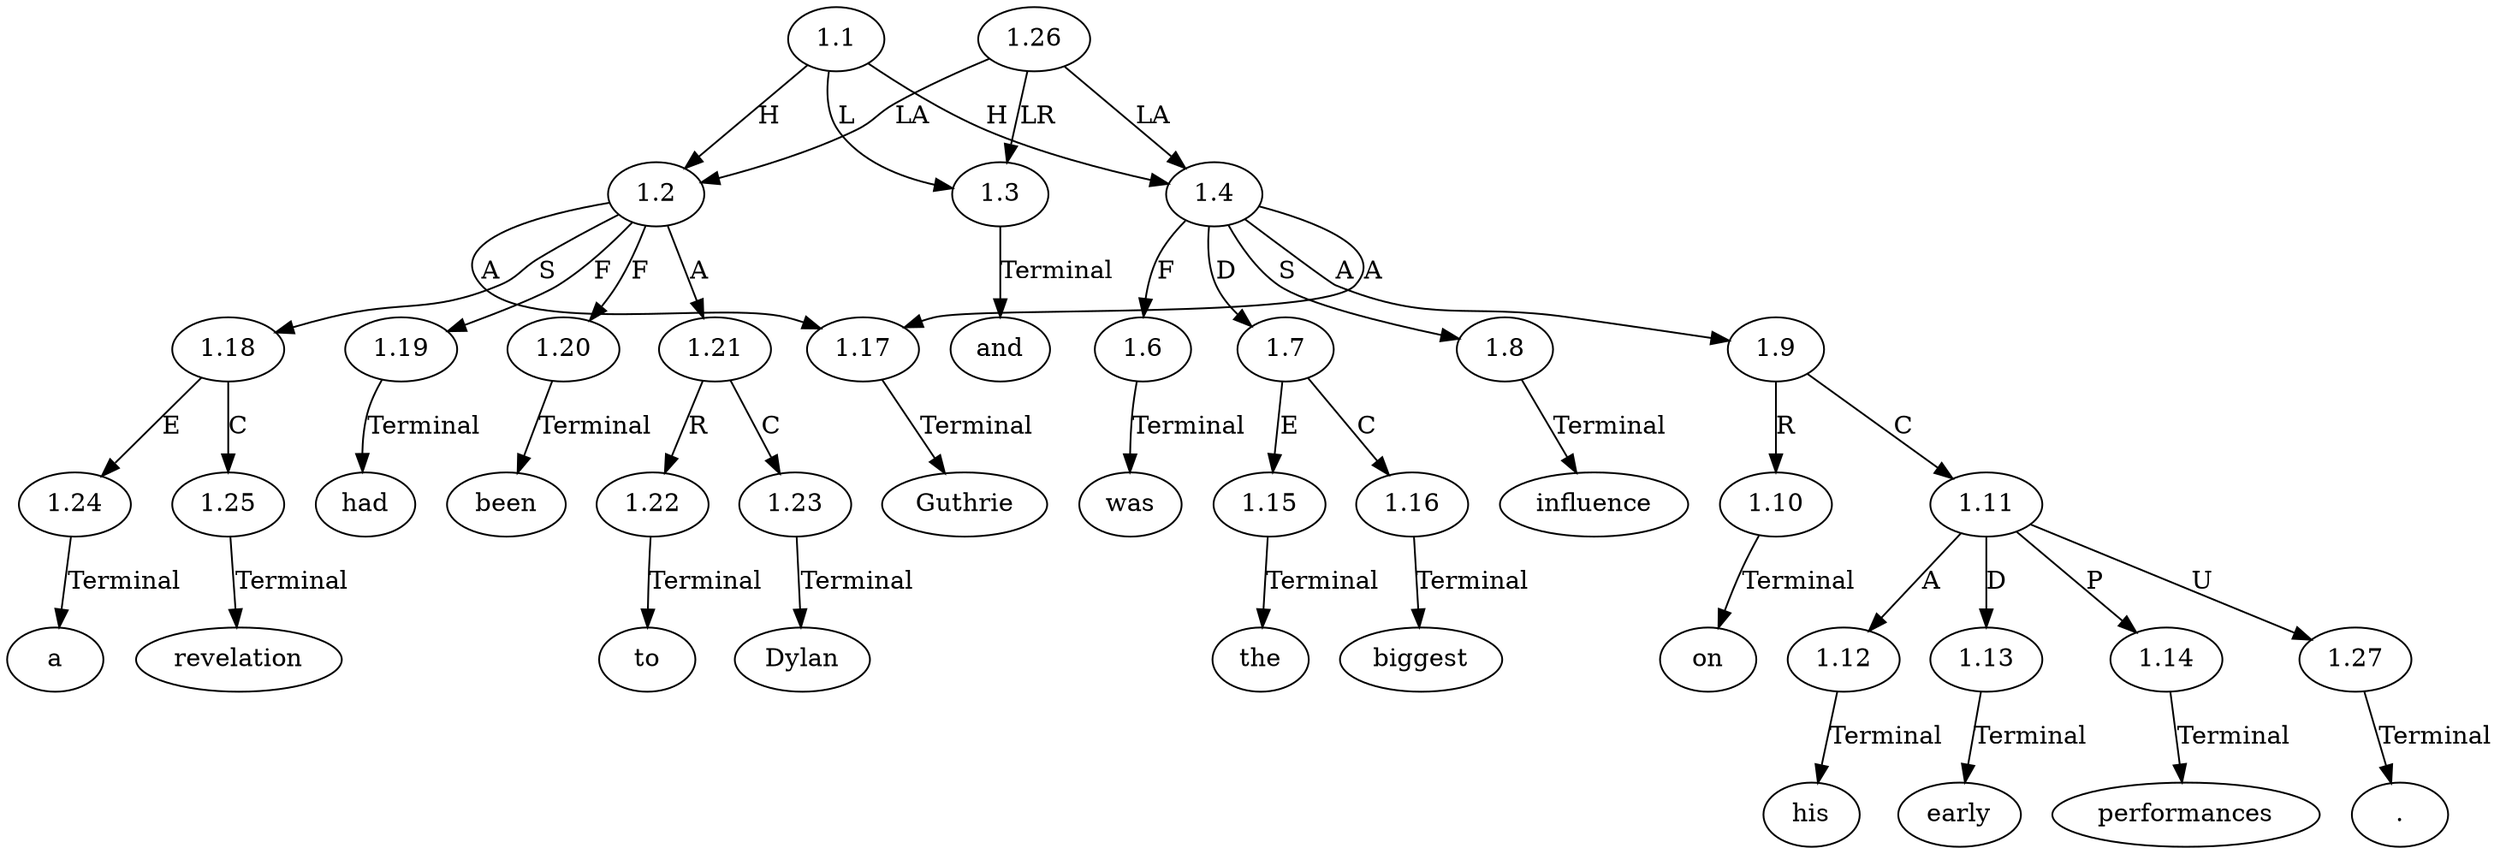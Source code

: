 // Graph
digraph {
	0.1 [label=Guthrie ordering=out]
	0.10 [label=the ordering=out]
	0.11 [label=biggest ordering=out]
	0.12 [label=influence ordering=out]
	0.13 [label=on ordering=out]
	0.14 [label=his ordering=out]
	0.15 [label=early ordering=out]
	0.16 [label=performances ordering=out]
	0.17 [label="." ordering=out]
	0.2 [label=had ordering=out]
	0.3 [label=been ordering=out]
	0.4 [label=a ordering=out]
	0.5 [label=revelation ordering=out]
	0.6 [label=to ordering=out]
	0.7 [label=Dylan ordering=out]
	0.8 [label=and ordering=out]
	0.9 [label=was ordering=out]
	1.1 [label=1.1 ordering=out]
	1.2 [label=1.2 ordering=out]
	1.3 [label=1.3 ordering=out]
	1.4 [label=1.4 ordering=out]
	1.6 [label=1.6 ordering=out]
	1.7 [label=1.7 ordering=out]
	1.8 [label=1.8 ordering=out]
	1.9 [label=1.9 ordering=out]
	1.10 [label=1.10 ordering=out]
	1.11 [label=1.11 ordering=out]
	1.12 [label=1.12 ordering=out]
	1.13 [label=1.13 ordering=out]
	1.14 [label=1.14 ordering=out]
	1.15 [label=1.15 ordering=out]
	1.16 [label=1.16 ordering=out]
	1.17 [label=1.17 ordering=out]
	1.18 [label=1.18 ordering=out]
	1.19 [label=1.19 ordering=out]
	1.20 [label=1.20 ordering=out]
	1.21 [label=1.21 ordering=out]
	1.22 [label=1.22 ordering=out]
	1.23 [label=1.23 ordering=out]
	1.24 [label=1.24 ordering=out]
	1.25 [label=1.25 ordering=out]
	1.26 [label=1.26 ordering=out]
	1.27 [label=1.27 ordering=out]
	1.1 -> 1.2 [label=H ordering=out]
	1.1 -> 1.3 [label=L ordering=out]
	1.1 -> 1.4 [label=H ordering=out]
	1.2 -> 1.17 [label=A ordering=out]
	1.2 -> 1.18 [label=S ordering=out]
	1.2 -> 1.19 [label=F ordering=out]
	1.2 -> 1.20 [label=F ordering=out]
	1.2 -> 1.21 [label=A ordering=out]
	1.3 -> 0.8 [label=Terminal ordering=out]
	1.4 -> 1.6 [label=F ordering=out]
	1.4 -> 1.7 [label=D ordering=out]
	1.4 -> 1.8 [label=S ordering=out]
	1.4 -> 1.9 [label=A ordering=out]
	1.4 -> 1.17 [label=A ordering=out]
	1.6 -> 0.9 [label=Terminal ordering=out]
	1.7 -> 1.15 [label=E ordering=out]
	1.7 -> 1.16 [label=C ordering=out]
	1.8 -> 0.12 [label=Terminal ordering=out]
	1.9 -> 1.10 [label=R ordering=out]
	1.9 -> 1.11 [label=C ordering=out]
	1.10 -> 0.13 [label=Terminal ordering=out]
	1.11 -> 1.12 [label=A ordering=out]
	1.11 -> 1.13 [label=D ordering=out]
	1.11 -> 1.14 [label=P ordering=out]
	1.11 -> 1.27 [label=U ordering=out]
	1.12 -> 0.14 [label=Terminal ordering=out]
	1.13 -> 0.15 [label=Terminal ordering=out]
	1.14 -> 0.16 [label=Terminal ordering=out]
	1.15 -> 0.10 [label=Terminal ordering=out]
	1.16 -> 0.11 [label=Terminal ordering=out]
	1.17 -> 0.1 [label=Terminal ordering=out]
	1.18 -> 1.24 [label=E ordering=out]
	1.18 -> 1.25 [label=C ordering=out]
	1.19 -> 0.2 [label=Terminal ordering=out]
	1.20 -> 0.3 [label=Terminal ordering=out]
	1.21 -> 1.22 [label=R ordering=out]
	1.21 -> 1.23 [label=C ordering=out]
	1.22 -> 0.6 [label=Terminal ordering=out]
	1.23 -> 0.7 [label=Terminal ordering=out]
	1.24 -> 0.4 [label=Terminal ordering=out]
	1.25 -> 0.5 [label=Terminal ordering=out]
	1.26 -> 1.2 [label=LA ordering=out]
	1.26 -> 1.3 [label=LR ordering=out]
	1.26 -> 1.4 [label=LA ordering=out]
	1.27 -> 0.17 [label=Terminal ordering=out]
}
